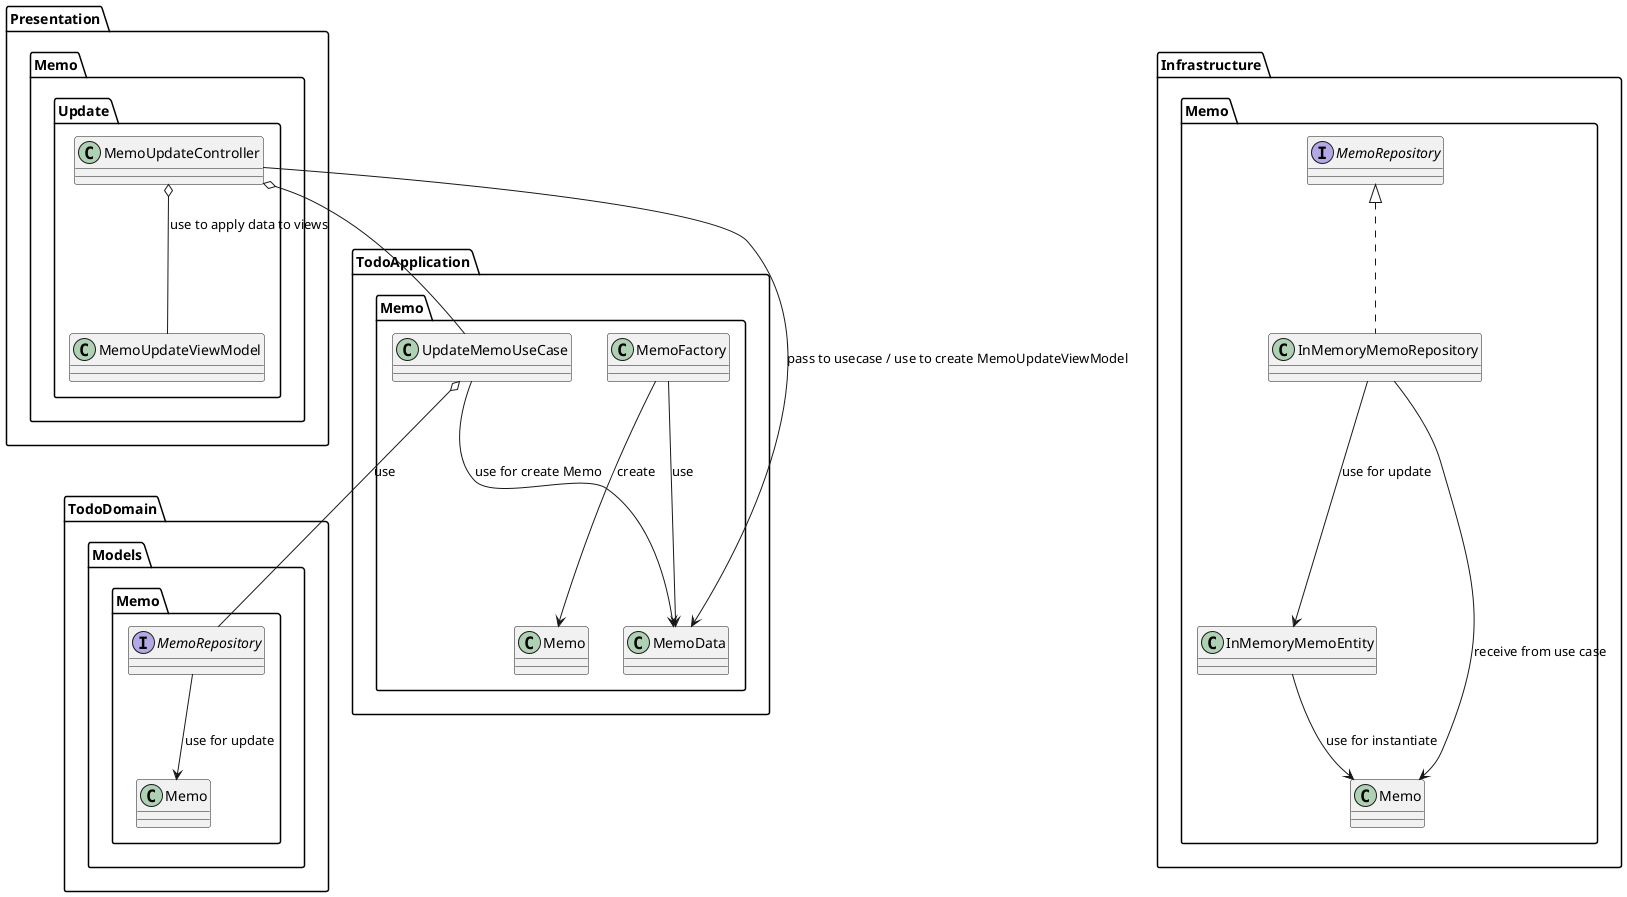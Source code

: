 @startuml

package TodoDomain.Models.Memo {
    class Memo
    interface MemoRepository

    MemoRepository --> Memo : use for update
}

package TodoApplication.Memo {
    class UpdateMemoUseCase
    class MemoData
    class MemoFactory

    UpdateMemoUseCase --> MemoData : use for create Memo
    MemoFactory --> MemoData : use
    MemoFactory --> Memo : create
    UpdateMemoUseCase o-- MemoRepository : use
}

package Presentation.Memo {
    package Update {
        class MemoUpdateController
        class MemoUpdateViewModel
        MemoUpdateController o-- MemoUpdateViewModel : use to apply data to views
        MemoUpdateController o-- UpdateMemoUseCase
        MemoUpdateController --> MemoData : pass to usecase / use to create MemoUpdateViewModel
    }
}
package Infrastructure.Memo {
    class InMemoryMemoRepository implements MemoRepository
    class InMemoryMemoEntity

    InMemoryMemoRepository --> InMemoryMemoEntity : use for update
    InMemoryMemoRepository --> Memo : receive from use case
    InMemoryMemoEntity --> Memo : use for instantiate
}

@enduml
